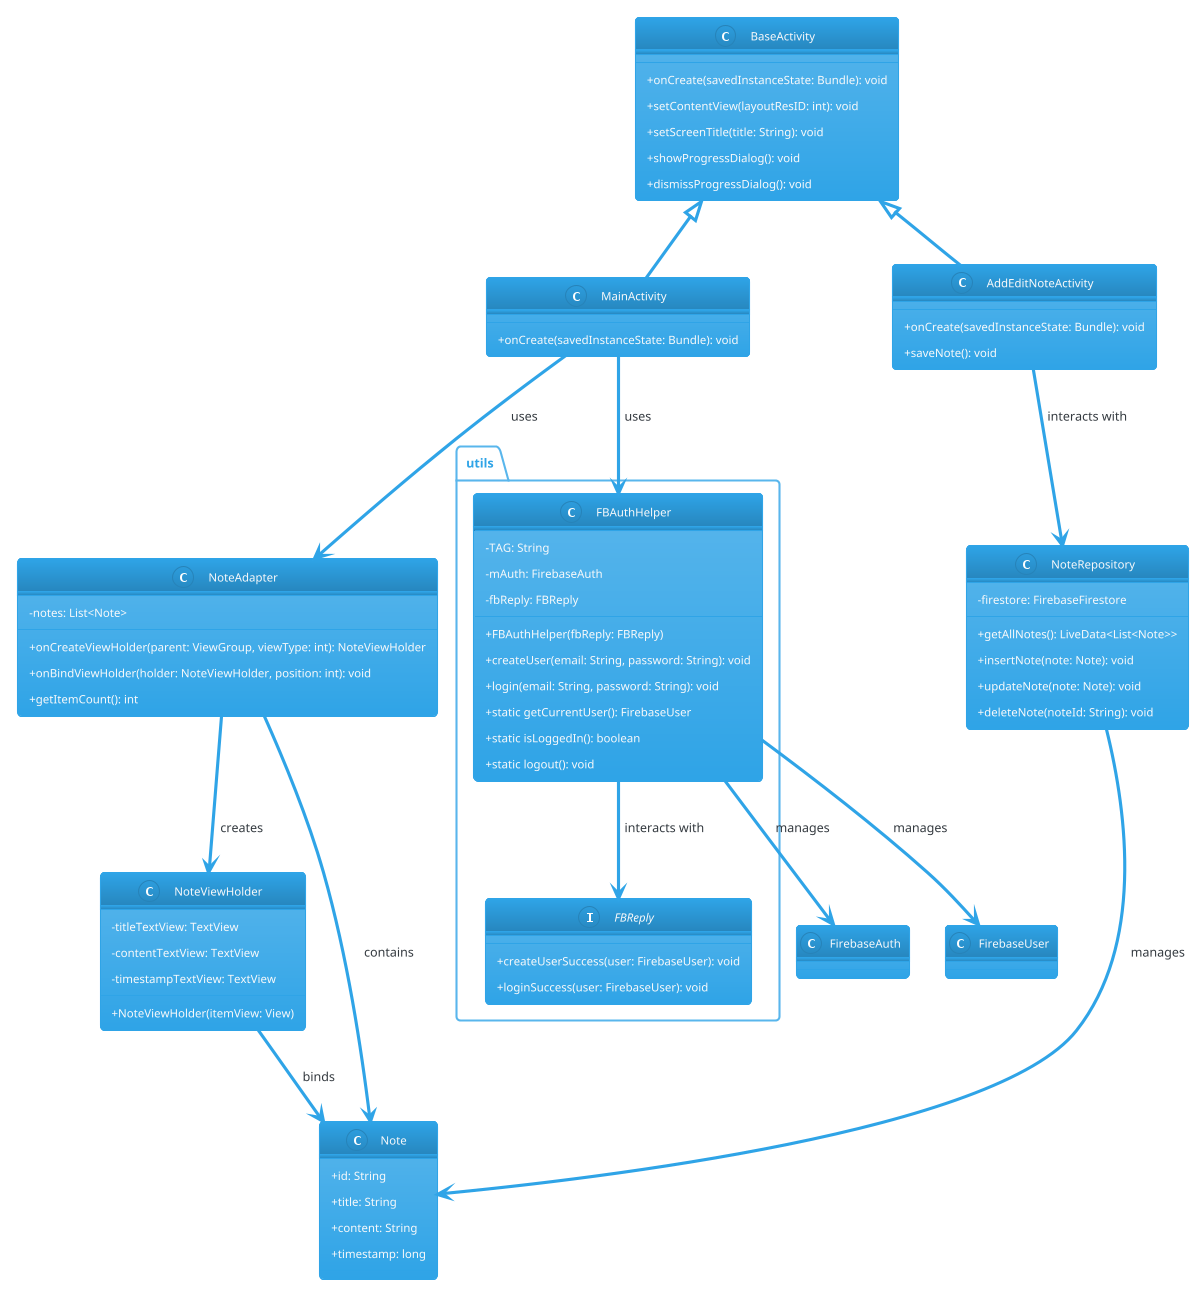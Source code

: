 @startuml
!theme cerulean
skinparam classAttributeIconSize 0

    class BaseActivity {
        + onCreate(savedInstanceState: Bundle): void
        + setContentView(layoutResID: int): void
        + setScreenTitle(title: String): void
        + showProgressDialog(): void
        + dismissProgressDialog(): void
    }

    class MainActivity {
        + onCreate(savedInstanceState: Bundle): void
    }

    class AddEditNoteActivity {
        + onCreate(savedInstanceState: Bundle): void
        + saveNote(): void
    }



    class Note {
        + id: String
        + title: String
        + content: String
        + timestamp: long
    }

    class NoteAdapter {
        - notes: List<Note>
        + onCreateViewHolder(parent: ViewGroup, viewType: int): NoteViewHolder
        + onBindViewHolder(holder: NoteViewHolder, position: int): void
        + getItemCount(): int
    }

    class NoteViewHolder {
        - titleTextView: TextView
        - contentTextView: TextView
        - timestampTextView: TextView
        + NoteViewHolder(itemView: View)
    }

    class NoteRepository {
        - firestore: FirebaseFirestore
        + getAllNotes(): LiveData<List<Note>>
        + insertNote(note: Note): void
        + updateNote(note: Note): void
        + deleteNote(noteId: String): void
    }


package "utils" {
    class FBAuthHelper {
        - TAG: String
        - mAuth: FirebaseAuth
        - fbReply: FBReply
        + FBAuthHelper(fbReply: FBReply)
        + createUser(email: String, password: String): void
        + login(email: String, password: String): void
        + static getCurrentUser(): FirebaseUser
        + static isLoggedIn(): boolean
        + static logout(): void
    }

    interface FBReply {
        + createUserSuccess(user: FirebaseUser): void
        + loginSuccess(user: FirebaseUser): void
    }
}

BaseActivity <|-- MainActivity
BaseActivity <|-- AddEditNoteActivity

MainActivity --> NoteAdapter : uses
NoteAdapter --> NoteViewHolder : creates
NoteAdapter --> Note : contains
NoteViewHolder --> Note : binds
AddEditNoteActivity --> NoteRepository : interacts with
NoteRepository --> Note : manages

MainActivity --> FBAuthHelper : uses
FBAuthHelper --> FBReply : interacts with
FBAuthHelper --> FirebaseAuth : manages
FBAuthHelper --> FirebaseUser : manages
@enduml
'https://plantuml.com/class-diagram
'https://github.com/belindaatschool/NotesList
